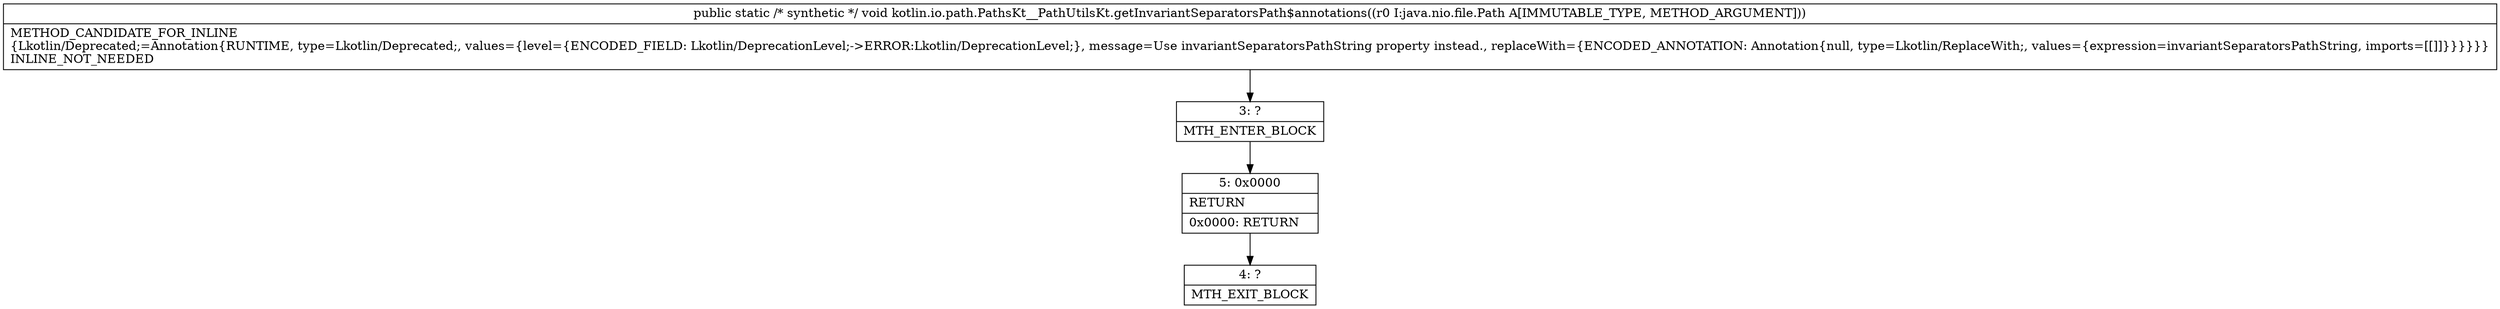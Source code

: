 digraph "CFG forkotlin.io.path.PathsKt__PathUtilsKt.getInvariantSeparatorsPath$annotations(Ljava\/nio\/file\/Path;)V" {
Node_3 [shape=record,label="{3\:\ ?|MTH_ENTER_BLOCK\l}"];
Node_5 [shape=record,label="{5\:\ 0x0000|RETURN\l|0x0000: RETURN   \l}"];
Node_4 [shape=record,label="{4\:\ ?|MTH_EXIT_BLOCK\l}"];
MethodNode[shape=record,label="{public static \/* synthetic *\/ void kotlin.io.path.PathsKt__PathUtilsKt.getInvariantSeparatorsPath$annotations((r0 I:java.nio.file.Path A[IMMUTABLE_TYPE, METHOD_ARGUMENT]))  | METHOD_CANDIDATE_FOR_INLINE\l\{Lkotlin\/Deprecated;=Annotation\{RUNTIME, type=Lkotlin\/Deprecated;, values=\{level=\{ENCODED_FIELD: Lkotlin\/DeprecationLevel;\-\>ERROR:Lkotlin\/DeprecationLevel;\}, message=Use invariantSeparatorsPathString property instead., replaceWith=\{ENCODED_ANNOTATION: Annotation\{null, type=Lkotlin\/ReplaceWith;, values=\{expression=invariantSeparatorsPathString, imports=[[]]\}\}\}\}\}\}\lINLINE_NOT_NEEDED\l}"];
MethodNode -> Node_3;Node_3 -> Node_5;
Node_5 -> Node_4;
}

